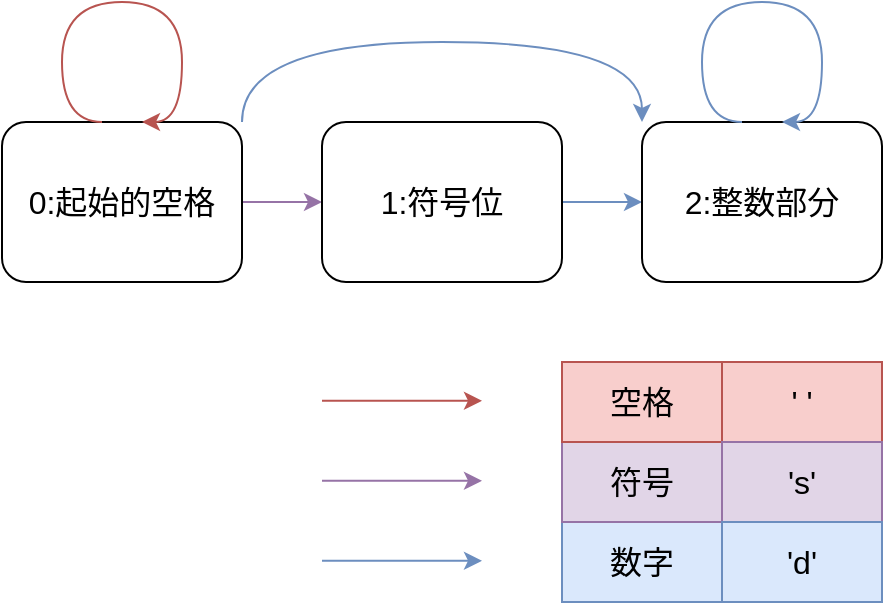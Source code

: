 <mxfile>
    <diagram id="ats8Ej6xh81CeQD5hhLo" name="第 1 页">
        <mxGraphModel dx="547" dy="170" grid="1" gridSize="10" guides="1" tooltips="1" connect="1" arrows="1" fold="1" page="1" pageScale="1" pageWidth="827" pageHeight="1169" math="0" shadow="0">
            <root>
                <mxCell id="0"/>
                <mxCell id="1" parent="0"/>
                <mxCell id="5" value="" style="edgeStyle=none;html=1;fontSize=16;fillColor=#e1d5e7;strokeColor=#9673a6;" parent="1" source="3" target="4" edge="1">
                    <mxGeometry relative="1" as="geometry"/>
                </mxCell>
                <mxCell id="100" style="edgeStyle=orthogonalEdgeStyle;html=1;exitX=1;exitY=0;exitDx=0;exitDy=0;entryX=0;entryY=0;entryDx=0;entryDy=0;fontSize=16;curved=1;fillColor=#dae8fc;strokeColor=#6c8ebf;" parent="1" source="3" target="6" edge="1">
                    <mxGeometry relative="1" as="geometry">
                        <Array as="points">
                            <mxPoint x="240" y="40"/>
                            <mxPoint x="440" y="40"/>
                        </Array>
                    </mxGeometry>
                </mxCell>
                <mxCell id="3" value="&lt;span style=&quot;font-size: 16px;&quot;&gt;0:起始的空格&lt;/span&gt;" style="rounded=1;whiteSpace=wrap;html=1;" parent="1" vertex="1">
                    <mxGeometry x="120" y="80" width="120" height="80" as="geometry"/>
                </mxCell>
                <mxCell id="7" value="" style="edgeStyle=none;html=1;fontSize=16;fillColor=#dae8fc;strokeColor=#6c8ebf;" parent="1" source="4" target="6" edge="1">
                    <mxGeometry relative="1" as="geometry"/>
                </mxCell>
                <mxCell id="4" value="&lt;span style=&quot;font-size: 16px;&quot;&gt;1:符号位&lt;/span&gt;" style="rounded=1;whiteSpace=wrap;html=1;" parent="1" vertex="1">
                    <mxGeometry x="280" y="80" width="120" height="80" as="geometry"/>
                </mxCell>
                <mxCell id="6" value="&lt;span style=&quot;font-size: 16px;&quot;&gt;2:整数部分&lt;/span&gt;" style="rounded=1;whiteSpace=wrap;html=1;" parent="1" vertex="1">
                    <mxGeometry x="440" y="80" width="120" height="80" as="geometry"/>
                </mxCell>
                <mxCell id="54" value="" style="group" parent="1" vertex="1" connectable="0">
                    <mxGeometry x="280" y="200" width="200" height="120" as="geometry"/>
                </mxCell>
                <mxCell id="39" value="" style="group;fontSize=16;" parent="54" vertex="1" connectable="0">
                    <mxGeometry y="80" width="200" height="40" as="geometry"/>
                </mxCell>
                <mxCell id="40" value="" style="endArrow=classic;html=1;fontSize=16;elbow=vertical;jumpStyle=arc;fillColor=#dae8fc;strokeColor=#6c8ebf;" parent="39" edge="1">
                    <mxGeometry width="50" height="50" relative="1" as="geometry">
                        <mxPoint y="19.41" as="sourcePoint"/>
                        <mxPoint x="80" y="19.41" as="targetPoint"/>
                    </mxGeometry>
                </mxCell>
                <mxCell id="41" value="数字" style="text;strokeColor=#6c8ebf;align=center;fillColor=#dae8fc;html=1;verticalAlign=middle;whiteSpace=wrap;rounded=0;fontSize=16;" parent="39" vertex="1">
                    <mxGeometry x="120" width="80" height="40" as="geometry"/>
                </mxCell>
                <mxCell id="48" value="" style="group;fontSize=16;" parent="54" vertex="1" connectable="0">
                    <mxGeometry y="40" width="200" height="40" as="geometry"/>
                </mxCell>
                <mxCell id="49" value="" style="endArrow=classic;html=1;fontSize=16;elbow=vertical;jumpStyle=arc;fillColor=#e1d5e7;strokeColor=#9673a6;" parent="48" edge="1">
                    <mxGeometry width="50" height="50" relative="1" as="geometry">
                        <mxPoint y="19.41" as="sourcePoint"/>
                        <mxPoint x="80" y="19.41" as="targetPoint"/>
                    </mxGeometry>
                </mxCell>
                <mxCell id="50" value="符号" style="text;strokeColor=#9673a6;align=center;fillColor=#e1d5e7;html=1;verticalAlign=middle;whiteSpace=wrap;rounded=0;fontSize=16;" parent="48" vertex="1">
                    <mxGeometry x="120" width="80" height="40" as="geometry"/>
                </mxCell>
                <mxCell id="51" value="" style="group;fontSize=16;" parent="54" vertex="1" connectable="0">
                    <mxGeometry width="200" height="40" as="geometry"/>
                </mxCell>
                <mxCell id="52" value="" style="endArrow=classic;html=1;fontSize=16;elbow=vertical;jumpStyle=arc;fillColor=#f8cecc;strokeColor=#b85450;" parent="51" edge="1">
                    <mxGeometry width="50" height="50" relative="1" as="geometry">
                        <mxPoint y="19.41" as="sourcePoint"/>
                        <mxPoint x="80" y="19.41" as="targetPoint"/>
                    </mxGeometry>
                </mxCell>
                <mxCell id="53" value="空格" style="text;strokeColor=#b85450;align=center;fillColor=#f8cecc;html=1;verticalAlign=middle;whiteSpace=wrap;rounded=0;fontSize=16;" parent="51" vertex="1">
                    <mxGeometry x="120" width="80" height="40" as="geometry"/>
                </mxCell>
                <mxCell id="96" value="' '" style="text;strokeColor=#b85450;align=center;fillColor=#f8cecc;html=1;verticalAlign=middle;whiteSpace=wrap;rounded=0;fontSize=16;" parent="1" vertex="1">
                    <mxGeometry x="480" y="200" width="80" height="40" as="geometry"/>
                </mxCell>
                <mxCell id="97" value="'s'" style="text;strokeColor=#9673a6;align=center;fillColor=#e1d5e7;html=1;verticalAlign=middle;whiteSpace=wrap;rounded=0;fontSize=16;" parent="1" vertex="1">
                    <mxGeometry x="480" y="240" width="80" height="40" as="geometry"/>
                </mxCell>
                <mxCell id="98" value="'d'" style="text;strokeColor=#6c8ebf;align=center;fillColor=#dae8fc;html=1;verticalAlign=middle;whiteSpace=wrap;rounded=0;fontSize=16;" parent="1" vertex="1">
                    <mxGeometry x="480" y="280" width="80" height="40" as="geometry"/>
                </mxCell>
                <mxCell id="99" value="" style="endArrow=classic;html=1;fontSize=16;curved=1;elbow=vertical;jumpStyle=arc;edgeStyle=orthogonalEdgeStyle;fillColor=#f8cecc;strokeColor=#b85450;" parent="1" edge="1">
                    <mxGeometry width="50" height="50" relative="1" as="geometry">
                        <mxPoint x="170" y="80" as="sourcePoint"/>
                        <mxPoint x="190" y="80" as="targetPoint"/>
                        <Array as="points">
                            <mxPoint x="150" y="80"/>
                            <mxPoint x="150" y="20"/>
                            <mxPoint x="210" y="20"/>
                            <mxPoint x="210" y="80"/>
                        </Array>
                    </mxGeometry>
                </mxCell>
                <mxCell id="101" value="" style="endArrow=classic;html=1;fontSize=16;curved=1;elbow=vertical;jumpStyle=arc;edgeStyle=orthogonalEdgeStyle;fillColor=#dae8fc;strokeColor=#6c8ebf;" parent="1" edge="1">
                    <mxGeometry width="50" height="50" relative="1" as="geometry">
                        <mxPoint x="490" y="80" as="sourcePoint"/>
                        <mxPoint x="510" y="80" as="targetPoint"/>
                        <Array as="points">
                            <mxPoint x="470" y="80"/>
                            <mxPoint x="470" y="20"/>
                            <mxPoint x="530" y="20"/>
                            <mxPoint x="530" y="80"/>
                        </Array>
                    </mxGeometry>
                </mxCell>
            </root>
        </mxGraphModel>
    </diagram>
</mxfile>